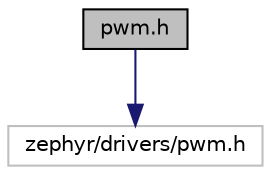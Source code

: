 digraph "pwm.h"
{
 // LATEX_PDF_SIZE
  edge [fontname="Helvetica",fontsize="10",labelfontname="Helvetica",labelfontsize="10"];
  node [fontname="Helvetica",fontsize="10",shape=record];
  Node1 [label="pwm.h",height=0.2,width=0.4,color="black", fillcolor="grey75", style="filled", fontcolor="black",tooltip="PWM control interface for Smart Home Heater."];
  Node1 -> Node2 [color="midnightblue",fontsize="10",style="solid",fontname="Helvetica"];
  Node2 [label="zephyr/drivers/pwm.h",height=0.2,width=0.4,color="grey75", fillcolor="white", style="filled",tooltip=" "];
}

